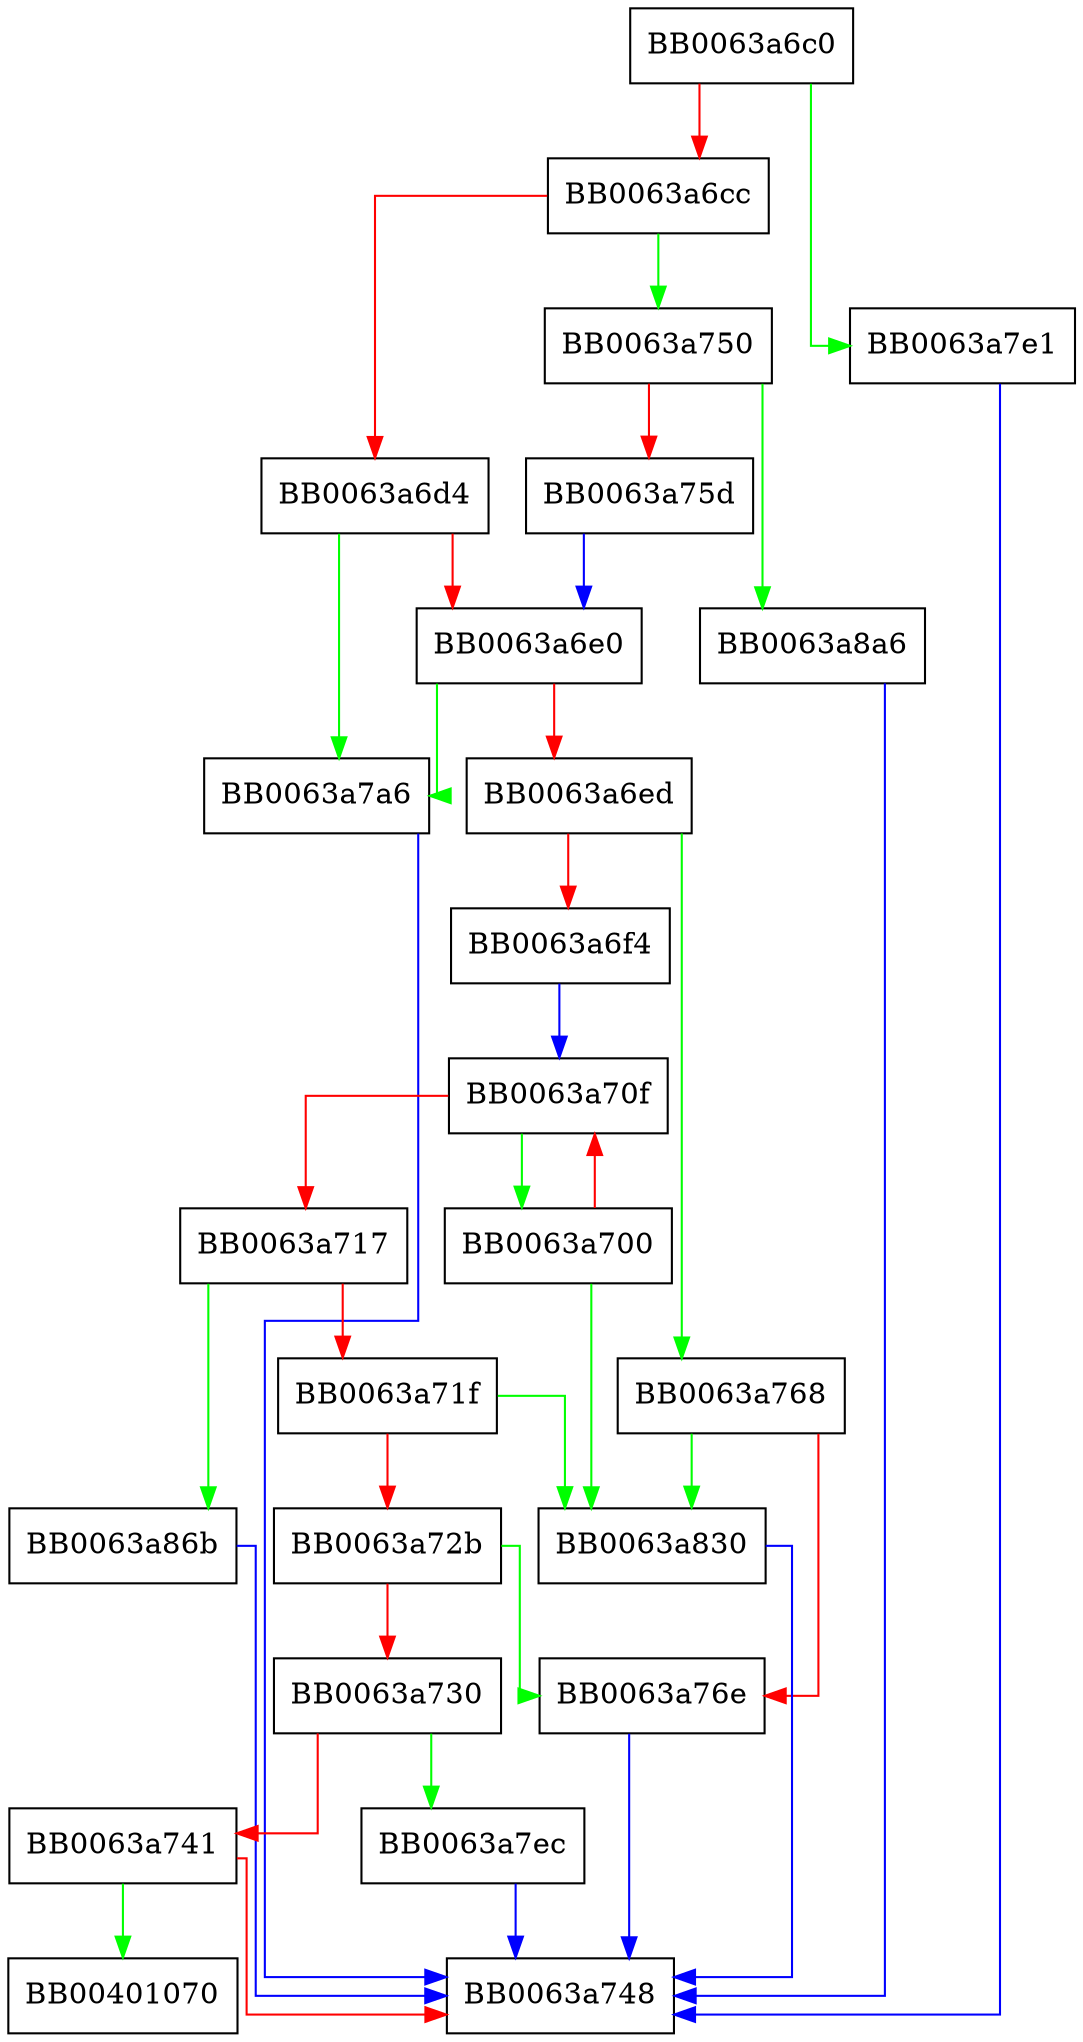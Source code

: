 digraph RSA_padding_check_PKCS1_type_1 {
  node [shape="box"];
  graph [splines=ortho];
  BB0063a6c0 -> BB0063a7e1 [color="green"];
  BB0063a6c0 -> BB0063a6cc [color="red"];
  BB0063a6cc -> BB0063a750 [color="green"];
  BB0063a6cc -> BB0063a6d4 [color="red"];
  BB0063a6d4 -> BB0063a7a6 [color="green"];
  BB0063a6d4 -> BB0063a6e0 [color="red"];
  BB0063a6e0 -> BB0063a7a6 [color="green"];
  BB0063a6e0 -> BB0063a6ed [color="red"];
  BB0063a6ed -> BB0063a768 [color="green"];
  BB0063a6ed -> BB0063a6f4 [color="red"];
  BB0063a6f4 -> BB0063a70f [color="blue"];
  BB0063a700 -> BB0063a830 [color="green"];
  BB0063a700 -> BB0063a70f [color="red"];
  BB0063a70f -> BB0063a700 [color="green"];
  BB0063a70f -> BB0063a717 [color="red"];
  BB0063a717 -> BB0063a86b [color="green"];
  BB0063a717 -> BB0063a71f [color="red"];
  BB0063a71f -> BB0063a830 [color="green"];
  BB0063a71f -> BB0063a72b [color="red"];
  BB0063a72b -> BB0063a76e [color="green"];
  BB0063a72b -> BB0063a730 [color="red"];
  BB0063a730 -> BB0063a7ec [color="green"];
  BB0063a730 -> BB0063a741 [color="red"];
  BB0063a741 -> BB00401070 [color="green"];
  BB0063a741 -> BB0063a748 [color="red"];
  BB0063a750 -> BB0063a8a6 [color="green"];
  BB0063a750 -> BB0063a75d [color="red"];
  BB0063a75d -> BB0063a6e0 [color="blue"];
  BB0063a768 -> BB0063a830 [color="green"];
  BB0063a768 -> BB0063a76e [color="red"];
  BB0063a76e -> BB0063a748 [color="blue"];
  BB0063a7a6 -> BB0063a748 [color="blue"];
  BB0063a7e1 -> BB0063a748 [color="blue"];
  BB0063a7ec -> BB0063a748 [color="blue"];
  BB0063a830 -> BB0063a748 [color="blue"];
  BB0063a86b -> BB0063a748 [color="blue"];
  BB0063a8a6 -> BB0063a748 [color="blue"];
}